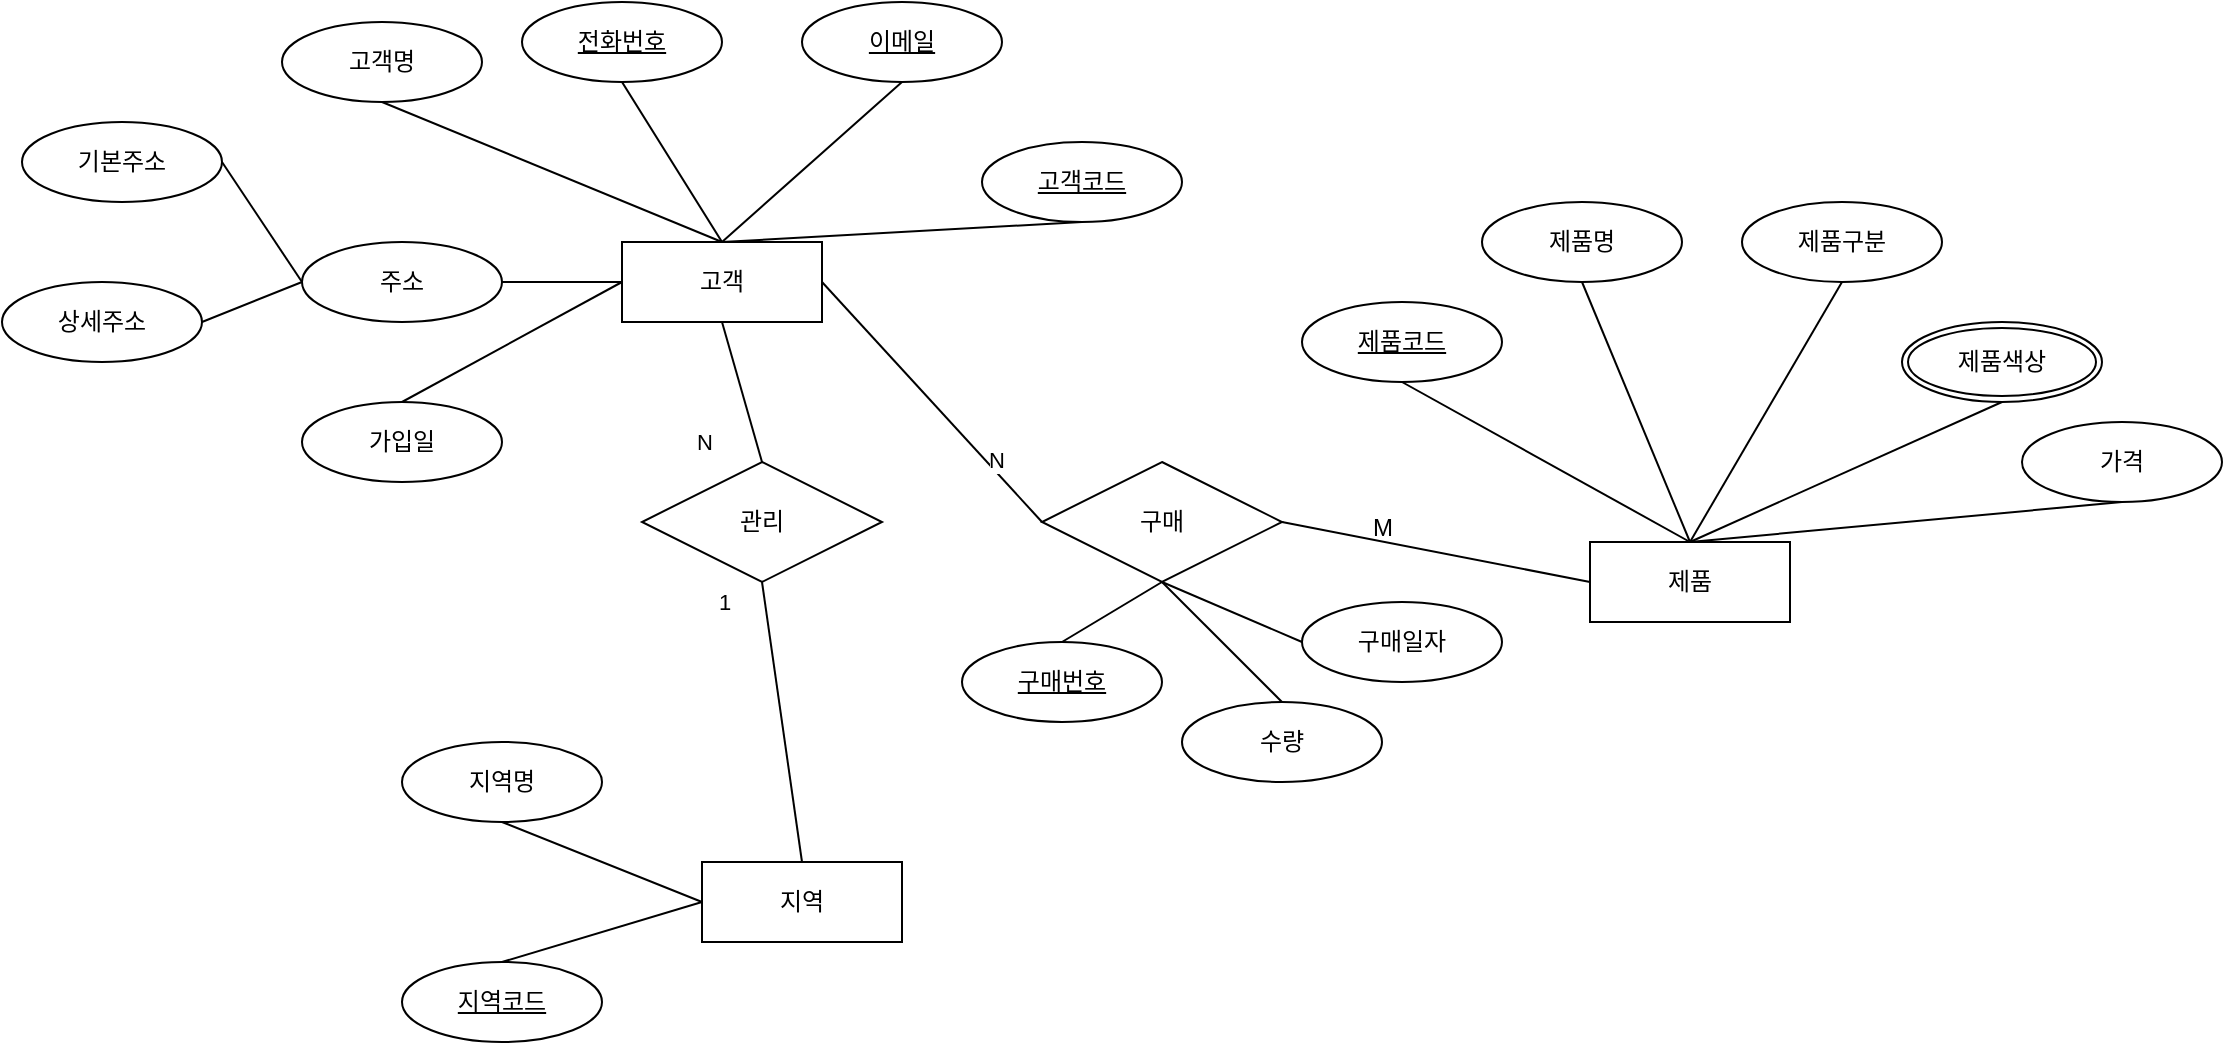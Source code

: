 <mxfile version="26.0.16">
  <diagram name="페이지-1" id="dshU2BWyslZTTIfMWPKp">
    <mxGraphModel dx="1621" dy="493" grid="1" gridSize="10" guides="1" tooltips="1" connect="1" arrows="1" fold="1" page="1" pageScale="1" pageWidth="827" pageHeight="1169" math="0" shadow="0">
      <root>
        <mxCell id="0" />
        <mxCell id="1" parent="0" />
        <mxCell id="x4mTsR_9FrVYaPIqTC2U-1" value="제품" style="whiteSpace=wrap;html=1;align=center;" vertex="1" parent="1">
          <mxGeometry x="414" y="310" width="100" height="40" as="geometry" />
        </mxCell>
        <mxCell id="x4mTsR_9FrVYaPIqTC2U-3" value="제품코드" style="ellipse;whiteSpace=wrap;html=1;align=center;fontStyle=4;" vertex="1" parent="1">
          <mxGeometry x="270" y="190" width="100" height="40" as="geometry" />
        </mxCell>
        <mxCell id="x4mTsR_9FrVYaPIqTC2U-4" value="제품명" style="ellipse;whiteSpace=wrap;html=1;align=center;" vertex="1" parent="1">
          <mxGeometry x="360" y="140" width="100" height="40" as="geometry" />
        </mxCell>
        <mxCell id="x4mTsR_9FrVYaPIqTC2U-5" value="가격" style="ellipse;whiteSpace=wrap;html=1;align=center;" vertex="1" parent="1">
          <mxGeometry x="630" y="250" width="100" height="40" as="geometry" />
        </mxCell>
        <mxCell id="x4mTsR_9FrVYaPIqTC2U-6" value="제품구분" style="ellipse;whiteSpace=wrap;html=1;align=center;" vertex="1" parent="1">
          <mxGeometry x="490" y="140" width="100" height="40" as="geometry" />
        </mxCell>
        <mxCell id="x4mTsR_9FrVYaPIqTC2U-7" value="제품색상" style="ellipse;shape=doubleEllipse;margin=3;whiteSpace=wrap;html=1;align=center;" vertex="1" parent="1">
          <mxGeometry x="570" y="200" width="100" height="40" as="geometry" />
        </mxCell>
        <mxCell id="x4mTsR_9FrVYaPIqTC2U-10" value="" style="endArrow=none;html=1;rounded=0;exitX=0.5;exitY=1;exitDx=0;exitDy=0;entryX=0.5;entryY=0;entryDx=0;entryDy=0;" edge="1" parent="1" source="x4mTsR_9FrVYaPIqTC2U-3" target="x4mTsR_9FrVYaPIqTC2U-1">
          <mxGeometry relative="1" as="geometry">
            <mxPoint x="330" y="260" as="sourcePoint" />
            <mxPoint x="490" y="260" as="targetPoint" />
          </mxGeometry>
        </mxCell>
        <mxCell id="x4mTsR_9FrVYaPIqTC2U-11" value="" style="endArrow=none;html=1;rounded=0;exitX=0.5;exitY=1;exitDx=0;exitDy=0;entryX=0.5;entryY=0;entryDx=0;entryDy=0;" edge="1" parent="1" source="x4mTsR_9FrVYaPIqTC2U-4" target="x4mTsR_9FrVYaPIqTC2U-1">
          <mxGeometry relative="1" as="geometry">
            <mxPoint x="330" y="260" as="sourcePoint" />
            <mxPoint x="490" y="260" as="targetPoint" />
          </mxGeometry>
        </mxCell>
        <mxCell id="x4mTsR_9FrVYaPIqTC2U-12" value="" style="endArrow=none;html=1;rounded=0;exitX=0.5;exitY=1;exitDx=0;exitDy=0;entryX=0.5;entryY=0;entryDx=0;entryDy=0;" edge="1" parent="1" source="x4mTsR_9FrVYaPIqTC2U-6" target="x4mTsR_9FrVYaPIqTC2U-1">
          <mxGeometry relative="1" as="geometry">
            <mxPoint x="330" y="260" as="sourcePoint" />
            <mxPoint x="490" y="260" as="targetPoint" />
          </mxGeometry>
        </mxCell>
        <mxCell id="x4mTsR_9FrVYaPIqTC2U-13" value="" style="endArrow=none;html=1;rounded=0;entryX=0.5;entryY=1;entryDx=0;entryDy=0;exitX=0.5;exitY=0;exitDx=0;exitDy=0;" edge="1" parent="1" source="x4mTsR_9FrVYaPIqTC2U-1" target="x4mTsR_9FrVYaPIqTC2U-7">
          <mxGeometry relative="1" as="geometry">
            <mxPoint x="390" y="280" as="sourcePoint" />
            <mxPoint x="490" y="260" as="targetPoint" />
          </mxGeometry>
        </mxCell>
        <mxCell id="x4mTsR_9FrVYaPIqTC2U-14" value="" style="endArrow=none;html=1;rounded=0;entryX=0.5;entryY=1;entryDx=0;entryDy=0;exitX=0.5;exitY=0;exitDx=0;exitDy=0;" edge="1" parent="1" source="x4mTsR_9FrVYaPIqTC2U-1" target="x4mTsR_9FrVYaPIqTC2U-5">
          <mxGeometry relative="1" as="geometry">
            <mxPoint x="330" y="260" as="sourcePoint" />
            <mxPoint x="490" y="260" as="targetPoint" />
          </mxGeometry>
        </mxCell>
        <mxCell id="x4mTsR_9FrVYaPIqTC2U-15" value="고객" style="whiteSpace=wrap;html=1;align=center;" vertex="1" parent="1">
          <mxGeometry x="-70" y="160" width="100" height="40" as="geometry" />
        </mxCell>
        <mxCell id="x4mTsR_9FrVYaPIqTC2U-16" value="상세주소" style="ellipse;whiteSpace=wrap;html=1;align=center;" vertex="1" parent="1">
          <mxGeometry x="-380" y="180" width="100" height="40" as="geometry" />
        </mxCell>
        <mxCell id="x4mTsR_9FrVYaPIqTC2U-17" value="기본주소" style="ellipse;whiteSpace=wrap;html=1;align=center;" vertex="1" parent="1">
          <mxGeometry x="-370" y="100" width="100" height="40" as="geometry" />
        </mxCell>
        <mxCell id="x4mTsR_9FrVYaPIqTC2U-19" value="가입일" style="ellipse;whiteSpace=wrap;html=1;align=center;" vertex="1" parent="1">
          <mxGeometry x="-230" y="240" width="100" height="40" as="geometry" />
        </mxCell>
        <mxCell id="x4mTsR_9FrVYaPIqTC2U-20" value="주소" style="ellipse;whiteSpace=wrap;html=1;align=center;" vertex="1" parent="1">
          <mxGeometry x="-230" y="160" width="100" height="40" as="geometry" />
        </mxCell>
        <mxCell id="x4mTsR_9FrVYaPIqTC2U-21" value="고객명" style="ellipse;whiteSpace=wrap;html=1;align=center;" vertex="1" parent="1">
          <mxGeometry x="-240" y="50" width="100" height="40" as="geometry" />
        </mxCell>
        <mxCell id="x4mTsR_9FrVYaPIqTC2U-25" value="" style="endArrow=none;html=1;rounded=0;entryX=0.5;entryY=1;entryDx=0;entryDy=0;exitX=0.5;exitY=0;exitDx=0;exitDy=0;" edge="1" parent="1" source="x4mTsR_9FrVYaPIqTC2U-15" target="x4mTsR_9FrVYaPIqTC2U-35">
          <mxGeometry relative="1" as="geometry">
            <mxPoint x="-110" y="260" as="sourcePoint" />
            <mxPoint x="160" y="120" as="targetPoint" />
          </mxGeometry>
        </mxCell>
        <mxCell id="x4mTsR_9FrVYaPIqTC2U-26" value="" style="endArrow=none;html=1;rounded=0;entryX=0.5;entryY=1;entryDx=0;entryDy=0;exitX=0.5;exitY=0;exitDx=0;exitDy=0;" edge="1" parent="1" source="x4mTsR_9FrVYaPIqTC2U-15" target="x4mTsR_9FrVYaPIqTC2U-36">
          <mxGeometry relative="1" as="geometry">
            <mxPoint x="-110" y="260" as="sourcePoint" />
            <mxPoint x="50" y="100" as="targetPoint" />
          </mxGeometry>
        </mxCell>
        <mxCell id="x4mTsR_9FrVYaPIqTC2U-27" value="" style="endArrow=none;html=1;rounded=0;entryX=0.5;entryY=1;entryDx=0;entryDy=0;exitX=0.5;exitY=0;exitDx=0;exitDy=0;" edge="1" parent="1" source="x4mTsR_9FrVYaPIqTC2U-15" target="x4mTsR_9FrVYaPIqTC2U-34">
          <mxGeometry relative="1" as="geometry">
            <mxPoint x="-110" y="260" as="sourcePoint" />
            <mxPoint x="-70" y="90" as="targetPoint" />
          </mxGeometry>
        </mxCell>
        <mxCell id="x4mTsR_9FrVYaPIqTC2U-28" value="" style="endArrow=none;html=1;rounded=0;entryX=0.5;entryY=1;entryDx=0;entryDy=0;exitX=0.5;exitY=0;exitDx=0;exitDy=0;" edge="1" parent="1" source="x4mTsR_9FrVYaPIqTC2U-15" target="x4mTsR_9FrVYaPIqTC2U-21">
          <mxGeometry relative="1" as="geometry">
            <mxPoint x="-110" y="260" as="sourcePoint" />
            <mxPoint x="50" y="260" as="targetPoint" />
          </mxGeometry>
        </mxCell>
        <mxCell id="x4mTsR_9FrVYaPIqTC2U-29" value="" style="endArrow=none;html=1;rounded=0;entryX=0;entryY=0.5;entryDx=0;entryDy=0;exitX=1;exitY=0.5;exitDx=0;exitDy=0;" edge="1" parent="1" source="x4mTsR_9FrVYaPIqTC2U-20" target="x4mTsR_9FrVYaPIqTC2U-15">
          <mxGeometry relative="1" as="geometry">
            <mxPoint x="-110" y="260" as="sourcePoint" />
            <mxPoint x="50" y="260" as="targetPoint" />
          </mxGeometry>
        </mxCell>
        <mxCell id="x4mTsR_9FrVYaPIqTC2U-30" value="" style="endArrow=none;html=1;rounded=0;entryX=0;entryY=0.5;entryDx=0;entryDy=0;exitX=0.5;exitY=0;exitDx=0;exitDy=0;" edge="1" parent="1" source="x4mTsR_9FrVYaPIqTC2U-19" target="x4mTsR_9FrVYaPIqTC2U-15">
          <mxGeometry relative="1" as="geometry">
            <mxPoint x="-110" y="260" as="sourcePoint" />
            <mxPoint x="50" y="260" as="targetPoint" />
          </mxGeometry>
        </mxCell>
        <mxCell id="x4mTsR_9FrVYaPIqTC2U-31" value="" style="endArrow=none;html=1;rounded=0;entryX=0.5;entryY=1;entryDx=0;entryDy=0;exitX=0.5;exitY=0;exitDx=0;exitDy=0;" edge="1" parent="1" source="x4mTsR_9FrVYaPIqTC2U-43" target="x4mTsR_9FrVYaPIqTC2U-15">
          <mxGeometry relative="1" as="geometry">
            <mxPoint x="-40" y="250" as="sourcePoint" />
            <mxPoint x="50" y="260" as="targetPoint" />
          </mxGeometry>
        </mxCell>
        <mxCell id="x4mTsR_9FrVYaPIqTC2U-45" value="N" style="edgeLabel;html=1;align=center;verticalAlign=middle;resizable=0;points=[];" vertex="1" connectable="0" parent="x4mTsR_9FrVYaPIqTC2U-31">
          <mxGeometry x="0.365" y="3" relative="1" as="geometry">
            <mxPoint x="-13" y="37" as="offset" />
          </mxGeometry>
        </mxCell>
        <mxCell id="x4mTsR_9FrVYaPIqTC2U-32" value="" style="endArrow=none;html=1;rounded=0;entryX=0;entryY=0.5;entryDx=0;entryDy=0;exitX=1;exitY=0.5;exitDx=0;exitDy=0;" edge="1" parent="1" source="x4mTsR_9FrVYaPIqTC2U-17" target="x4mTsR_9FrVYaPIqTC2U-20">
          <mxGeometry relative="1" as="geometry">
            <mxPoint x="-110" y="260" as="sourcePoint" />
            <mxPoint x="50" y="260" as="targetPoint" />
          </mxGeometry>
        </mxCell>
        <mxCell id="x4mTsR_9FrVYaPIqTC2U-33" value="" style="endArrow=none;html=1;rounded=0;entryX=0;entryY=0.5;entryDx=0;entryDy=0;exitX=1;exitY=0.5;exitDx=0;exitDy=0;" edge="1" parent="1" source="x4mTsR_9FrVYaPIqTC2U-16" target="x4mTsR_9FrVYaPIqTC2U-20">
          <mxGeometry relative="1" as="geometry">
            <mxPoint x="-110" y="260" as="sourcePoint" />
            <mxPoint x="50" y="260" as="targetPoint" />
          </mxGeometry>
        </mxCell>
        <mxCell id="x4mTsR_9FrVYaPIqTC2U-34" value="전화번호" style="ellipse;whiteSpace=wrap;html=1;align=center;fontStyle=4;" vertex="1" parent="1">
          <mxGeometry x="-120" y="40" width="100" height="40" as="geometry" />
        </mxCell>
        <mxCell id="x4mTsR_9FrVYaPIqTC2U-35" value="고객코드" style="ellipse;whiteSpace=wrap;html=1;align=center;fontStyle=4;" vertex="1" parent="1">
          <mxGeometry x="110" y="110" width="100" height="40" as="geometry" />
        </mxCell>
        <mxCell id="x4mTsR_9FrVYaPIqTC2U-36" value="이메일" style="ellipse;whiteSpace=wrap;html=1;align=center;fontStyle=4;" vertex="1" parent="1">
          <mxGeometry x="20" y="40" width="100" height="40" as="geometry" />
        </mxCell>
        <mxCell id="x4mTsR_9FrVYaPIqTC2U-37" value="지역" style="whiteSpace=wrap;html=1;align=center;" vertex="1" parent="1">
          <mxGeometry x="-30" y="470" width="100" height="40" as="geometry" />
        </mxCell>
        <mxCell id="x4mTsR_9FrVYaPIqTC2U-38" value="지역명" style="ellipse;whiteSpace=wrap;html=1;align=center;" vertex="1" parent="1">
          <mxGeometry x="-180" y="410" width="100" height="40" as="geometry" />
        </mxCell>
        <mxCell id="x4mTsR_9FrVYaPIqTC2U-39" value="지역코드" style="ellipse;whiteSpace=wrap;html=1;align=center;fontStyle=4;" vertex="1" parent="1">
          <mxGeometry x="-180" y="520" width="100" height="40" as="geometry" />
        </mxCell>
        <mxCell id="x4mTsR_9FrVYaPIqTC2U-41" value="" style="endArrow=none;html=1;rounded=0;exitX=0.5;exitY=1;exitDx=0;exitDy=0;entryX=0;entryY=0.5;entryDx=0;entryDy=0;" edge="1" parent="1" source="x4mTsR_9FrVYaPIqTC2U-38" target="x4mTsR_9FrVYaPIqTC2U-37">
          <mxGeometry relative="1" as="geometry">
            <mxPoint x="-60" y="490" as="sourcePoint" />
            <mxPoint x="100" y="490" as="targetPoint" />
          </mxGeometry>
        </mxCell>
        <mxCell id="x4mTsR_9FrVYaPIqTC2U-42" value="" style="endArrow=none;html=1;rounded=0;exitX=0.5;exitY=0;exitDx=0;exitDy=0;entryX=0;entryY=0.5;entryDx=0;entryDy=0;" edge="1" parent="1" source="x4mTsR_9FrVYaPIqTC2U-39" target="x4mTsR_9FrVYaPIqTC2U-37">
          <mxGeometry relative="1" as="geometry">
            <mxPoint x="-60" y="490" as="sourcePoint" />
            <mxPoint x="100" y="490" as="targetPoint" />
          </mxGeometry>
        </mxCell>
        <mxCell id="x4mTsR_9FrVYaPIqTC2U-43" value="관리" style="shape=rhombus;perimeter=rhombusPerimeter;whiteSpace=wrap;html=1;align=center;" vertex="1" parent="1">
          <mxGeometry x="-60" y="270" width="120" height="60" as="geometry" />
        </mxCell>
        <mxCell id="x4mTsR_9FrVYaPIqTC2U-44" value="" style="endArrow=none;html=1;rounded=0;entryX=0.5;entryY=0;entryDx=0;entryDy=0;exitX=0.5;exitY=1;exitDx=0;exitDy=0;" edge="1" parent="1" source="x4mTsR_9FrVYaPIqTC2U-43" target="x4mTsR_9FrVYaPIqTC2U-37">
          <mxGeometry relative="1" as="geometry">
            <mxPoint x="10" y="280" as="sourcePoint" />
            <mxPoint x="-10" y="210" as="targetPoint" />
          </mxGeometry>
        </mxCell>
        <mxCell id="x4mTsR_9FrVYaPIqTC2U-46" value="1" style="edgeLabel;html=1;align=center;verticalAlign=middle;resizable=0;points=[];" vertex="1" connectable="0" parent="1">
          <mxGeometry x="-19.621" y="339.998" as="geometry" />
        </mxCell>
        <mxCell id="x4mTsR_9FrVYaPIqTC2U-47" value="구매" style="shape=rhombus;perimeter=rhombusPerimeter;whiteSpace=wrap;html=1;align=center;" vertex="1" parent="1">
          <mxGeometry x="140" y="270" width="120" height="60" as="geometry" />
        </mxCell>
        <mxCell id="x4mTsR_9FrVYaPIqTC2U-48" value="구매번호" style="ellipse;whiteSpace=wrap;html=1;align=center;fontStyle=4;" vertex="1" parent="1">
          <mxGeometry x="100" y="360" width="100" height="40" as="geometry" />
        </mxCell>
        <mxCell id="x4mTsR_9FrVYaPIqTC2U-49" value="수량" style="ellipse;whiteSpace=wrap;html=1;align=center;" vertex="1" parent="1">
          <mxGeometry x="210" y="390" width="100" height="40" as="geometry" />
        </mxCell>
        <mxCell id="x4mTsR_9FrVYaPIqTC2U-50" value="구매일자" style="ellipse;whiteSpace=wrap;html=1;align=center;" vertex="1" parent="1">
          <mxGeometry x="270" y="340" width="100" height="40" as="geometry" />
        </mxCell>
        <mxCell id="x4mTsR_9FrVYaPIqTC2U-51" value="" style="endArrow=none;html=1;rounded=0;entryX=0.5;entryY=0;entryDx=0;entryDy=0;exitX=0.5;exitY=1;exitDx=0;exitDy=0;" edge="1" parent="1" source="x4mTsR_9FrVYaPIqTC2U-47" target="x4mTsR_9FrVYaPIqTC2U-48">
          <mxGeometry relative="1" as="geometry">
            <mxPoint x="190" y="330" as="sourcePoint" />
            <mxPoint x="474" y="320" as="targetPoint" />
          </mxGeometry>
        </mxCell>
        <mxCell id="x4mTsR_9FrVYaPIqTC2U-52" value="" style="endArrow=none;html=1;rounded=0;entryX=0.5;entryY=0;entryDx=0;entryDy=0;exitX=0.5;exitY=1;exitDx=0;exitDy=0;" edge="1" parent="1" source="x4mTsR_9FrVYaPIqTC2U-47" target="x4mTsR_9FrVYaPIqTC2U-49">
          <mxGeometry relative="1" as="geometry">
            <mxPoint x="210" y="340" as="sourcePoint" />
            <mxPoint x="160" y="370" as="targetPoint" />
          </mxGeometry>
        </mxCell>
        <mxCell id="x4mTsR_9FrVYaPIqTC2U-53" value="" style="endArrow=none;html=1;rounded=0;entryX=0;entryY=0.5;entryDx=0;entryDy=0;exitX=0.5;exitY=1;exitDx=0;exitDy=0;" edge="1" parent="1" source="x4mTsR_9FrVYaPIqTC2U-47" target="x4mTsR_9FrVYaPIqTC2U-50">
          <mxGeometry relative="1" as="geometry">
            <mxPoint x="210" y="340" as="sourcePoint" />
            <mxPoint x="270" y="400" as="targetPoint" />
          </mxGeometry>
        </mxCell>
        <mxCell id="x4mTsR_9FrVYaPIqTC2U-54" value="" style="endArrow=none;html=1;rounded=0;entryX=0;entryY=0.5;entryDx=0;entryDy=0;exitX=1;exitY=0.5;exitDx=0;exitDy=0;" edge="1" parent="1" source="x4mTsR_9FrVYaPIqTC2U-15" target="x4mTsR_9FrVYaPIqTC2U-47">
          <mxGeometry relative="1" as="geometry">
            <mxPoint x="210" y="340" as="sourcePoint" />
            <mxPoint x="160" y="370" as="targetPoint" />
          </mxGeometry>
        </mxCell>
        <mxCell id="x4mTsR_9FrVYaPIqTC2U-56" value="N" style="edgeLabel;html=1;align=center;verticalAlign=middle;resizable=0;points=[];" vertex="1" connectable="0" parent="x4mTsR_9FrVYaPIqTC2U-54">
          <mxGeometry x="0.528" y="4" relative="1" as="geometry">
            <mxPoint as="offset" />
          </mxGeometry>
        </mxCell>
        <mxCell id="x4mTsR_9FrVYaPIqTC2U-55" value="" style="endArrow=none;html=1;rounded=0;entryX=0;entryY=0.5;entryDx=0;entryDy=0;exitX=1;exitY=0.5;exitDx=0;exitDy=0;" edge="1" parent="1" source="x4mTsR_9FrVYaPIqTC2U-47" target="x4mTsR_9FrVYaPIqTC2U-1">
          <mxGeometry relative="1" as="geometry">
            <mxPoint x="40" y="190" as="sourcePoint" />
            <mxPoint x="150" y="310" as="targetPoint" />
          </mxGeometry>
        </mxCell>
        <mxCell id="x4mTsR_9FrVYaPIqTC2U-57" value="M" style="text;html=1;align=center;verticalAlign=middle;resizable=0;points=[];autosize=1;strokeColor=none;fillColor=none;" vertex="1" parent="1">
          <mxGeometry x="295" y="288" width="30" height="30" as="geometry" />
        </mxCell>
      </root>
    </mxGraphModel>
  </diagram>
</mxfile>
